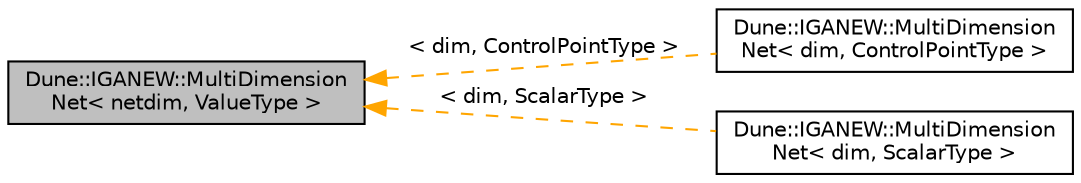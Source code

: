 digraph "Dune::IGANEW::MultiDimensionNet&lt; netdim, ValueType &gt;"
{
 // LATEX_PDF_SIZE
  edge [fontname="Helvetica",fontsize="10",labelfontname="Helvetica",labelfontsize="10"];
  node [fontname="Helvetica",fontsize="10",shape=record];
  rankdir="LR";
  Node1 [label="Dune::IGANEW::MultiDimension\lNet\< netdim, ValueType \>",height=0.2,width=0.4,color="black", fillcolor="grey75", style="filled", fontcolor="black",tooltip="class holds a n-dim net"];
  Node1 -> Node2 [dir="back",color="orange",fontsize="10",style="dashed",label=" \< dim, ControlPointType \>" ,fontname="Helvetica"];
  Node2 [label="Dune::IGANEW::MultiDimension\lNet\< dim, ControlPointType \>",height=0.2,width=0.4,color="black", fillcolor="white", style="filled",URL="$d0/dc8/a01124.html",tooltip=" "];
  Node1 -> Node3 [dir="back",color="orange",fontsize="10",style="dashed",label=" \< dim, ScalarType \>" ,fontname="Helvetica"];
  Node3 [label="Dune::IGANEW::MultiDimension\lNet\< dim, ScalarType \>",height=0.2,width=0.4,color="black", fillcolor="white", style="filled",URL="$d0/dc8/a01124.html",tooltip=" "];
}
